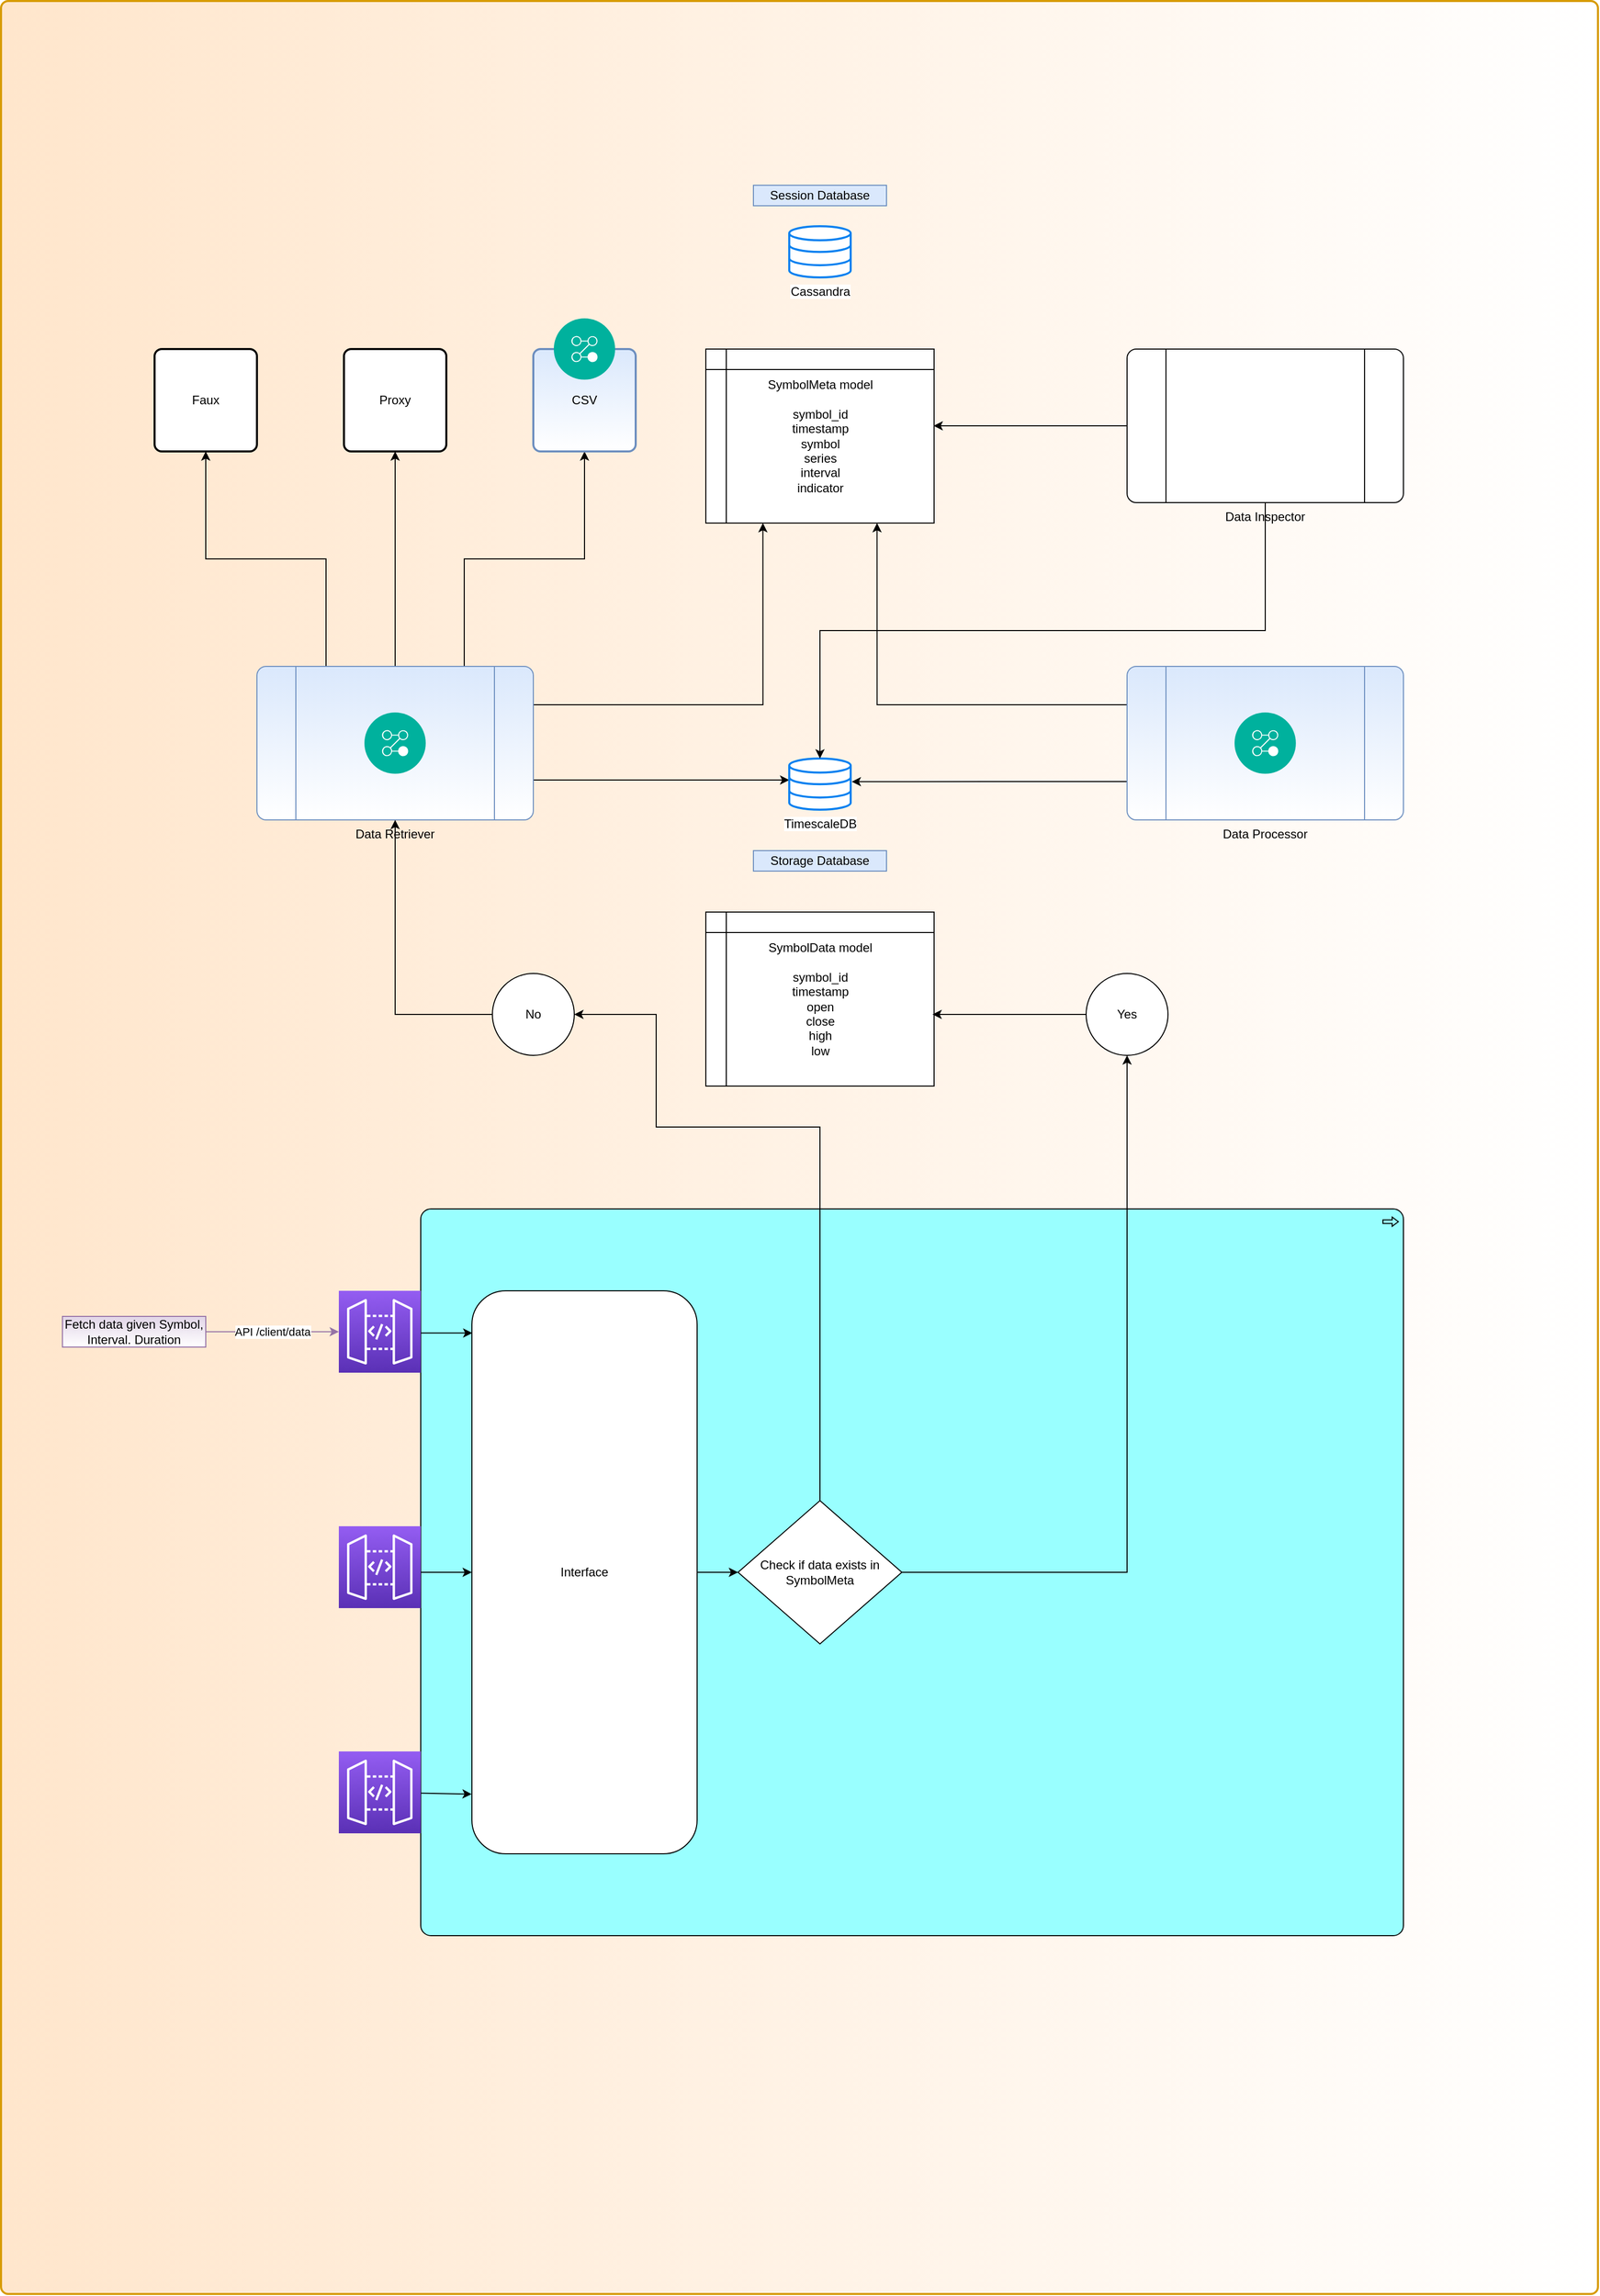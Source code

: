 <mxfile version="13.5.1" type="device"><diagram id="Fb0wmPboFI6weVUqKvQL" name="Page-1"><mxGraphModel dx="1113" dy="724" grid="1" gridSize="10" guides="1" tooltips="1" connect="1" arrows="1" fold="1" page="1" pageScale="1" pageWidth="1654" pageHeight="2336" math="0" shadow="0"><root><mxCell id="0"/><mxCell id="1" parent="0"/><mxCell id="yJmRNecihI9iwhD01R0p-2" value="" style="rounded=1;whiteSpace=wrap;html=1;absoluteArcSize=1;arcSize=14;strokeWidth=2;fillColor=#ffe6cc;strokeColor=#d79b00;gradientColor=#ffffff;gradientDirection=east;" parent="1" vertex="1"><mxGeometry x="20" y="40" width="1560" height="2240" as="geometry"/></mxCell><mxCell id="hQlHiaPaZ-2-d9smqd6W-20" style="edgeStyle=orthogonalEdgeStyle;rounded=0;orthogonalLoop=1;jettySize=auto;html=1;exitX=0;exitY=0.25;exitDx=0;exitDy=0;entryX=0.75;entryY=1;entryDx=0;entryDy=0;" parent="1" source="yJmRNecihI9iwhD01R0p-3" target="hQlHiaPaZ-2-d9smqd6W-1" edge="1"><mxGeometry relative="1" as="geometry"/></mxCell><mxCell id="hQlHiaPaZ-2-d9smqd6W-30" style="edgeStyle=orthogonalEdgeStyle;rounded=0;orthogonalLoop=1;jettySize=auto;html=1;exitX=0;exitY=0.75;exitDx=0;exitDy=0;entryX=1.017;entryY=0.453;entryDx=0;entryDy=0;entryPerimeter=0;" parent="1" source="yJmRNecihI9iwhD01R0p-3" target="yJmRNecihI9iwhD01R0p-8" edge="1"><mxGeometry relative="1" as="geometry"><mxPoint x="870" y="803" as="targetPoint"/><Array as="points"/></mxGeometry></mxCell><mxCell id="yJmRNecihI9iwhD01R0p-3" value="Data Processor" style="verticalLabelPosition=bottom;verticalAlign=top;html=1;shape=process;whiteSpace=wrap;rounded=1;size=0.14;arcSize=6;fillColor=#dae8fc;strokeColor=#6c8ebf;gradientColor=#ffffff;" parent="1" vertex="1"><mxGeometry x="1120" y="690" width="270" height="150" as="geometry"/></mxCell><mxCell id="hQlHiaPaZ-2-d9smqd6W-6" style="edgeStyle=orthogonalEdgeStyle;rounded=0;orthogonalLoop=1;jettySize=auto;html=1;exitX=0.25;exitY=0;exitDx=0;exitDy=0;entryX=0.5;entryY=1;entryDx=0;entryDy=0;" parent="1" source="yJmRNecihI9iwhD01R0p-5" target="hQlHiaPaZ-2-d9smqd6W-3" edge="1"><mxGeometry relative="1" as="geometry"/></mxCell><mxCell id="hQlHiaPaZ-2-d9smqd6W-7" style="edgeStyle=orthogonalEdgeStyle;rounded=0;orthogonalLoop=1;jettySize=auto;html=1;exitX=0.5;exitY=0;exitDx=0;exitDy=0;" parent="1" source="yJmRNecihI9iwhD01R0p-5" target="hQlHiaPaZ-2-d9smqd6W-4" edge="1"><mxGeometry relative="1" as="geometry"/></mxCell><mxCell id="hQlHiaPaZ-2-d9smqd6W-8" style="edgeStyle=orthogonalEdgeStyle;rounded=0;orthogonalLoop=1;jettySize=auto;html=1;exitX=0.75;exitY=0;exitDx=0;exitDy=0;" parent="1" source="yJmRNecihI9iwhD01R0p-5" target="hQlHiaPaZ-2-d9smqd6W-5" edge="1"><mxGeometry relative="1" as="geometry"/></mxCell><mxCell id="hQlHiaPaZ-2-d9smqd6W-19" style="edgeStyle=orthogonalEdgeStyle;rounded=0;orthogonalLoop=1;jettySize=auto;html=1;exitX=1;exitY=0.25;exitDx=0;exitDy=0;entryX=0.25;entryY=1;entryDx=0;entryDy=0;" parent="1" source="yJmRNecihI9iwhD01R0p-5" target="hQlHiaPaZ-2-d9smqd6W-1" edge="1"><mxGeometry relative="1" as="geometry"/></mxCell><mxCell id="hQlHiaPaZ-2-d9smqd6W-31" style="edgeStyle=orthogonalEdgeStyle;rounded=0;orthogonalLoop=1;jettySize=auto;html=1;exitX=1;exitY=0.75;exitDx=0;exitDy=0;" parent="1" source="yJmRNecihI9iwhD01R0p-5" target="yJmRNecihI9iwhD01R0p-8" edge="1"><mxGeometry relative="1" as="geometry"><mxPoint x="790" y="801" as="targetPoint"/><Array as="points"><mxPoint x="540" y="801"/></Array></mxGeometry></mxCell><mxCell id="yJmRNecihI9iwhD01R0p-5" value="Data Retriever" style="verticalLabelPosition=bottom;verticalAlign=top;html=1;shape=process;whiteSpace=wrap;rounded=1;size=0.14;arcSize=6;fillColor=#dae8fc;strokeColor=#6c8ebf;gradientColor=#ffffff;" parent="1" vertex="1"><mxGeometry x="270" y="690" width="270" height="150" as="geometry"/></mxCell><mxCell id="yJmRNecihI9iwhD01R0p-7" value="Cassandra" style="html=1;verticalLabelPosition=bottom;align=center;labelBackgroundColor=#ffffff;verticalAlign=top;strokeWidth=2;strokeColor=#0080F0;shadow=0;dashed=0;shape=mxgraph.ios7.icons.data;gradientColor=#ffffff;" parent="1" vertex="1"><mxGeometry x="790" y="260" width="60" height="50" as="geometry"/></mxCell><mxCell id="yJmRNecihI9iwhD01R0p-8" value="TimescaleDB" style="html=1;verticalLabelPosition=bottom;align=center;labelBackgroundColor=#ffffff;verticalAlign=top;strokeWidth=2;strokeColor=#0080F0;shadow=0;dashed=0;shape=mxgraph.ios7.icons.data;gradientColor=#ffffff;" parent="1" vertex="1"><mxGeometry x="790" y="780" width="60" height="50" as="geometry"/></mxCell><mxCell id="yJmRNecihI9iwhD01R0p-10" value="Session Database" style="text;html=1;strokeColor=#6c8ebf;fillColor=#dae8fc;align=center;verticalAlign=middle;whiteSpace=wrap;rounded=0;" parent="1" vertex="1"><mxGeometry x="755" y="220" width="130" height="20" as="geometry"/></mxCell><mxCell id="yJmRNecihI9iwhD01R0p-11" value="Storage Database" style="text;html=1;strokeColor=#6c8ebf;fillColor=#dae8fc;align=center;verticalAlign=middle;whiteSpace=wrap;rounded=0;" parent="1" vertex="1"><mxGeometry x="755" y="870" width="130" height="20" as="geometry"/></mxCell><mxCell id="ulL6gK4UORHkNzCSn9td-14" style="edgeStyle=orthogonalEdgeStyle;rounded=0;orthogonalLoop=1;jettySize=auto;html=1;exitX=0;exitY=0.5;exitDx=0;exitDy=0;exitPerimeter=0;entryX=0;entryY=0.5;entryDx=0;entryDy=0;" edge="1" parent="1" source="yJmRNecihI9iwhD01R0p-12" target="yJmRNecihI9iwhD01R0p-19"><mxGeometry relative="1" as="geometry"/></mxCell><mxCell id="ulL6gK4UORHkNzCSn9td-15" style="edgeStyle=orthogonalEdgeStyle;rounded=0;orthogonalLoop=1;jettySize=auto;html=1;exitX=0;exitY=0.5;exitDx=0;exitDy=0;exitPerimeter=0;entryX=0;entryY=0.5;entryDx=0;entryDy=0;" edge="1" parent="1" source="yJmRNecihI9iwhD01R0p-12" target="yJmRNecihI9iwhD01R0p-19"><mxGeometry relative="1" as="geometry"/></mxCell><mxCell id="yJmRNecihI9iwhD01R0p-12" value="" style="html=1;outlineConnect=0;whiteSpace=wrap;fillColor=#99ffff;shape=mxgraph.archimate3.application;appType=proc;archiType=rounded;" parent="1" vertex="1"><mxGeometry x="430" y="1220" width="960" height="710" as="geometry"/></mxCell><mxCell id="yJmRNecihI9iwhD01R0p-20" style="edgeStyle=orthogonalEdgeStyle;rounded=0;orthogonalLoop=1;jettySize=auto;html=1;entryX=0.002;entryY=0.075;entryDx=0;entryDy=0;entryPerimeter=0;" parent="1" source="yJmRNecihI9iwhD01R0p-14" target="yJmRNecihI9iwhD01R0p-19" edge="1"><mxGeometry relative="1" as="geometry"><mxPoint x="460" y="1438" as="targetPoint"/><Array as="points"><mxPoint x="455" y="1341"/></Array></mxGeometry></mxCell><mxCell id="yJmRNecihI9iwhD01R0p-14" value="" style="outlineConnect=0;fontColor=#232F3E;gradientColor=#945DF2;gradientDirection=north;fillColor=#5A30B5;strokeColor=#ffffff;dashed=0;verticalLabelPosition=bottom;verticalAlign=top;align=center;html=1;fontSize=12;fontStyle=0;aspect=fixed;shape=mxgraph.aws4.resourceIcon;resIcon=mxgraph.aws4.api_gateway;" parent="1" vertex="1"><mxGeometry x="350" y="1300" width="80" height="80" as="geometry"/></mxCell><mxCell id="yJmRNecihI9iwhD01R0p-15" value="" style="outlineConnect=0;fontColor=#232F3E;gradientColor=#945DF2;gradientDirection=north;fillColor=#5A30B5;strokeColor=#ffffff;dashed=0;verticalLabelPosition=bottom;verticalAlign=top;align=center;html=1;fontSize=12;fontStyle=0;aspect=fixed;shape=mxgraph.aws4.resourceIcon;resIcon=mxgraph.aws4.api_gateway;" parent="1" vertex="1"><mxGeometry x="350" y="1530" width="80" height="80" as="geometry"/></mxCell><mxCell id="yJmRNecihI9iwhD01R0p-16" value="" style="outlineConnect=0;fontColor=#232F3E;gradientColor=#945DF2;gradientDirection=north;fillColor=#5A30B5;strokeColor=#ffffff;dashed=0;verticalLabelPosition=bottom;verticalAlign=top;align=center;html=1;fontSize=12;fontStyle=0;aspect=fixed;shape=mxgraph.aws4.resourceIcon;resIcon=mxgraph.aws4.api_gateway;" parent="1" vertex="1"><mxGeometry x="350" y="1750" width="80" height="80" as="geometry"/></mxCell><mxCell id="yJmRNecihI9iwhD01R0p-17" value="API /client/data" style="endArrow=classic;html=1;fillColor=#e1d5e7;strokeColor=#9673a6;exitX=1;exitY=0.5;exitDx=0;exitDy=0;" parent="1" source="yJmRNecihI9iwhD01R0p-18" target="yJmRNecihI9iwhD01R0p-14" edge="1"><mxGeometry width="50" height="50" relative="1" as="geometry"><mxPoint x="50" y="950" as="sourcePoint"/><mxPoint x="180" y="960" as="targetPoint"/></mxGeometry></mxCell><mxCell id="yJmRNecihI9iwhD01R0p-18" value="Fetch data given Symbol, Interval. Duration" style="text;html=1;align=center;verticalAlign=middle;whiteSpace=wrap;rounded=0;fillColor=#e1d5e7;strokeColor=#9673a6;gradientColor=#ffffff;" parent="1" vertex="1"><mxGeometry x="80" y="1325" width="140" height="30" as="geometry"/></mxCell><mxCell id="ulL6gK4UORHkNzCSn9td-4" style="edgeStyle=orthogonalEdgeStyle;rounded=0;orthogonalLoop=1;jettySize=auto;html=1;exitX=1;exitY=0.5;exitDx=0;exitDy=0;entryX=0;entryY=0.5;entryDx=0;entryDy=0;" edge="1" parent="1" source="yJmRNecihI9iwhD01R0p-19" target="ulL6gK4UORHkNzCSn9td-3"><mxGeometry relative="1" as="geometry"/></mxCell><mxCell id="yJmRNecihI9iwhD01R0p-19" value="Interface" style="rounded=1;whiteSpace=wrap;html=1;gradientColor=#ffffff;" parent="1" vertex="1"><mxGeometry x="480" y="1300" width="220" height="550" as="geometry"/></mxCell><mxCell id="hQlHiaPaZ-2-d9smqd6W-1" value="SymbolMeta model&lt;br&gt;&lt;br&gt;symbol_id&lt;br&gt;timestamp&lt;br&gt;symbol&lt;br&gt;series&lt;br&gt;interval&lt;br&gt;indicator" style="shape=internalStorage;whiteSpace=wrap;html=1;backgroundOutline=1;align=center;" parent="1" vertex="1"><mxGeometry x="708.5" y="380" width="223" height="170" as="geometry"/></mxCell><mxCell id="hQlHiaPaZ-2-d9smqd6W-18" style="edgeStyle=orthogonalEdgeStyle;rounded=0;orthogonalLoop=1;jettySize=auto;html=1;exitX=0.5;exitY=1;exitDx=0;exitDy=0;" parent="1" source="hQlHiaPaZ-2-d9smqd6W-2" target="yJmRNecihI9iwhD01R0p-8" edge="1"><mxGeometry relative="1" as="geometry"/></mxCell><mxCell id="ulL6gK4UORHkNzCSn9td-18" style="edgeStyle=orthogonalEdgeStyle;rounded=0;orthogonalLoop=1;jettySize=auto;html=1;exitX=0;exitY=0.5;exitDx=0;exitDy=0;" edge="1" parent="1" source="hQlHiaPaZ-2-d9smqd6W-2"><mxGeometry relative="1" as="geometry"><mxPoint x="931" y="455" as="targetPoint"/><Array as="points"><mxPoint x="931" y="455"/></Array></mxGeometry></mxCell><mxCell id="hQlHiaPaZ-2-d9smqd6W-2" value="Data Inspector" style="verticalLabelPosition=bottom;verticalAlign=top;html=1;shape=process;whiteSpace=wrap;rounded=1;size=0.14;arcSize=6;" parent="1" vertex="1"><mxGeometry x="1120" y="380" width="270" height="150" as="geometry"/></mxCell><mxCell id="hQlHiaPaZ-2-d9smqd6W-3" value="Faux" style="rounded=1;whiteSpace=wrap;html=1;absoluteArcSize=1;arcSize=14;strokeWidth=2;" parent="1" vertex="1"><mxGeometry x="170" y="380" width="100" height="100" as="geometry"/></mxCell><mxCell id="hQlHiaPaZ-2-d9smqd6W-4" value="Proxy" style="rounded=1;whiteSpace=wrap;html=1;absoluteArcSize=1;arcSize=14;strokeWidth=2;" parent="1" vertex="1"><mxGeometry x="355" y="380" width="100" height="100" as="geometry"/></mxCell><mxCell id="hQlHiaPaZ-2-d9smqd6W-5" value="CSV" style="rounded=1;whiteSpace=wrap;html=1;absoluteArcSize=1;arcSize=14;strokeWidth=2;fillColor=#dae8fc;strokeColor=#6c8ebf;gradientColor=#ffffff;" parent="1" vertex="1"><mxGeometry x="540" y="380" width="100" height="100" as="geometry"/></mxCell><mxCell id="hQlHiaPaZ-2-d9smqd6W-25" value="SymbolData model&lt;br&gt;&lt;br&gt;symbol_id&lt;br&gt;timestamp&lt;br&gt;open&lt;br&gt;close&lt;br&gt;high&lt;br&gt;low" style="shape=internalStorage;whiteSpace=wrap;html=1;backgroundOutline=1;align=center;" parent="1" vertex="1"><mxGeometry x="708.5" y="930" width="223" height="170" as="geometry"/></mxCell><mxCell id="hQlHiaPaZ-2-d9smqd6W-26" value="" style="aspect=fixed;perimeter=ellipsePerimeter;html=1;align=center;shadow=0;dashed=0;fontColor=#4277BB;labelBackgroundColor=#ffffff;fontSize=12;spacingTop=3;image;image=img/lib/ibm/management/process_management.svg;" parent="1" vertex="1"><mxGeometry x="375" y="735" width="60" height="60" as="geometry"/></mxCell><mxCell id="hQlHiaPaZ-2-d9smqd6W-27" value="" style="aspect=fixed;perimeter=ellipsePerimeter;html=1;align=center;shadow=0;dashed=0;fontColor=#4277BB;labelBackgroundColor=#ffffff;fontSize=12;spacingTop=3;image;image=img/lib/ibm/management/process_management.svg;" parent="1" vertex="1"><mxGeometry x="560" y="350" width="60" height="60" as="geometry"/></mxCell><mxCell id="hQlHiaPaZ-2-d9smqd6W-32" value="" style="aspect=fixed;perimeter=ellipsePerimeter;html=1;align=center;shadow=0;dashed=0;fontColor=#4277BB;labelBackgroundColor=#ffffff;fontSize=12;spacingTop=3;image;image=img/lib/ibm/management/process_management.svg;" parent="1" vertex="1"><mxGeometry x="1225" y="735" width="60" height="60" as="geometry"/></mxCell><mxCell id="ulL6gK4UORHkNzCSn9td-9" style="edgeStyle=orthogonalEdgeStyle;rounded=0;orthogonalLoop=1;jettySize=auto;html=1;exitX=0.5;exitY=0;exitDx=0;exitDy=0;entryX=1;entryY=0.5;entryDx=0;entryDy=0;" edge="1" parent="1" source="ulL6gK4UORHkNzCSn9td-3" target="ulL6gK4UORHkNzCSn9td-8"><mxGeometry relative="1" as="geometry"><Array as="points"><mxPoint x="820" y="1140"/><mxPoint x="660" y="1140"/><mxPoint x="660" y="1030"/></Array></mxGeometry></mxCell><mxCell id="ulL6gK4UORHkNzCSn9td-12" style="edgeStyle=orthogonalEdgeStyle;rounded=0;orthogonalLoop=1;jettySize=auto;html=1;exitX=1;exitY=0.5;exitDx=0;exitDy=0;entryX=0.5;entryY=1;entryDx=0;entryDy=0;" edge="1" parent="1" source="ulL6gK4UORHkNzCSn9td-3" target="ulL6gK4UORHkNzCSn9td-11"><mxGeometry relative="1" as="geometry"/></mxCell><mxCell id="ulL6gK4UORHkNzCSn9td-3" value="Check if data exists in SymbolMeta" style="rhombus;whiteSpace=wrap;html=1;gradientColor=#ffffff;" vertex="1" parent="1"><mxGeometry x="740" y="1505" width="160" height="140" as="geometry"/></mxCell><mxCell id="ulL6gK4UORHkNzCSn9td-19" style="edgeStyle=orthogonalEdgeStyle;rounded=0;orthogonalLoop=1;jettySize=auto;html=1;exitX=0;exitY=0.5;exitDx=0;exitDy=0;" edge="1" parent="1" source="ulL6gK4UORHkNzCSn9td-8" target="yJmRNecihI9iwhD01R0p-5"><mxGeometry relative="1" as="geometry"/></mxCell><mxCell id="ulL6gK4UORHkNzCSn9td-8" value="No" style="ellipse;whiteSpace=wrap;html=1;aspect=fixed;gradientColor=#ffffff;" vertex="1" parent="1"><mxGeometry x="500" y="990" width="80" height="80" as="geometry"/></mxCell><mxCell id="ulL6gK4UORHkNzCSn9td-13" style="edgeStyle=orthogonalEdgeStyle;rounded=0;orthogonalLoop=1;jettySize=auto;html=1;exitX=0;exitY=0.5;exitDx=0;exitDy=0;entryX=0.993;entryY=0.588;entryDx=0;entryDy=0;entryPerimeter=0;" edge="1" parent="1" source="ulL6gK4UORHkNzCSn9td-11" target="hQlHiaPaZ-2-d9smqd6W-25"><mxGeometry relative="1" as="geometry"/></mxCell><mxCell id="ulL6gK4UORHkNzCSn9td-11" value="Yes" style="ellipse;whiteSpace=wrap;html=1;aspect=fixed;gradientColor=#ffffff;" vertex="1" parent="1"><mxGeometry x="1080" y="990" width="80" height="80" as="geometry"/></mxCell><mxCell id="ulL6gK4UORHkNzCSn9td-16" value="" style="endArrow=classic;html=1;exitX=0;exitY=0.5;exitDx=0;exitDy=0;exitPerimeter=0;entryX=0.052;entryY=0.5;entryDx=0;entryDy=0;entryPerimeter=0;" edge="1" parent="1" source="yJmRNecihI9iwhD01R0p-12" target="yJmRNecihI9iwhD01R0p-12"><mxGeometry width="50" height="50" relative="1" as="geometry"><mxPoint x="310" y="1520" as="sourcePoint"/><mxPoint x="360" y="1470" as="targetPoint"/></mxGeometry></mxCell><mxCell id="ulL6gK4UORHkNzCSn9td-17" value="" style="endArrow=classic;html=1;entryX=-0.001;entryY=0.894;entryDx=0;entryDy=0;entryPerimeter=0;" edge="1" parent="1" source="yJmRNecihI9iwhD01R0p-16" target="yJmRNecihI9iwhD01R0p-19"><mxGeometry width="50" height="50" relative="1" as="geometry"><mxPoint x="310" y="1690" as="sourcePoint"/><mxPoint x="480" y="1795" as="targetPoint"/></mxGeometry></mxCell></root></mxGraphModel></diagram></mxfile>